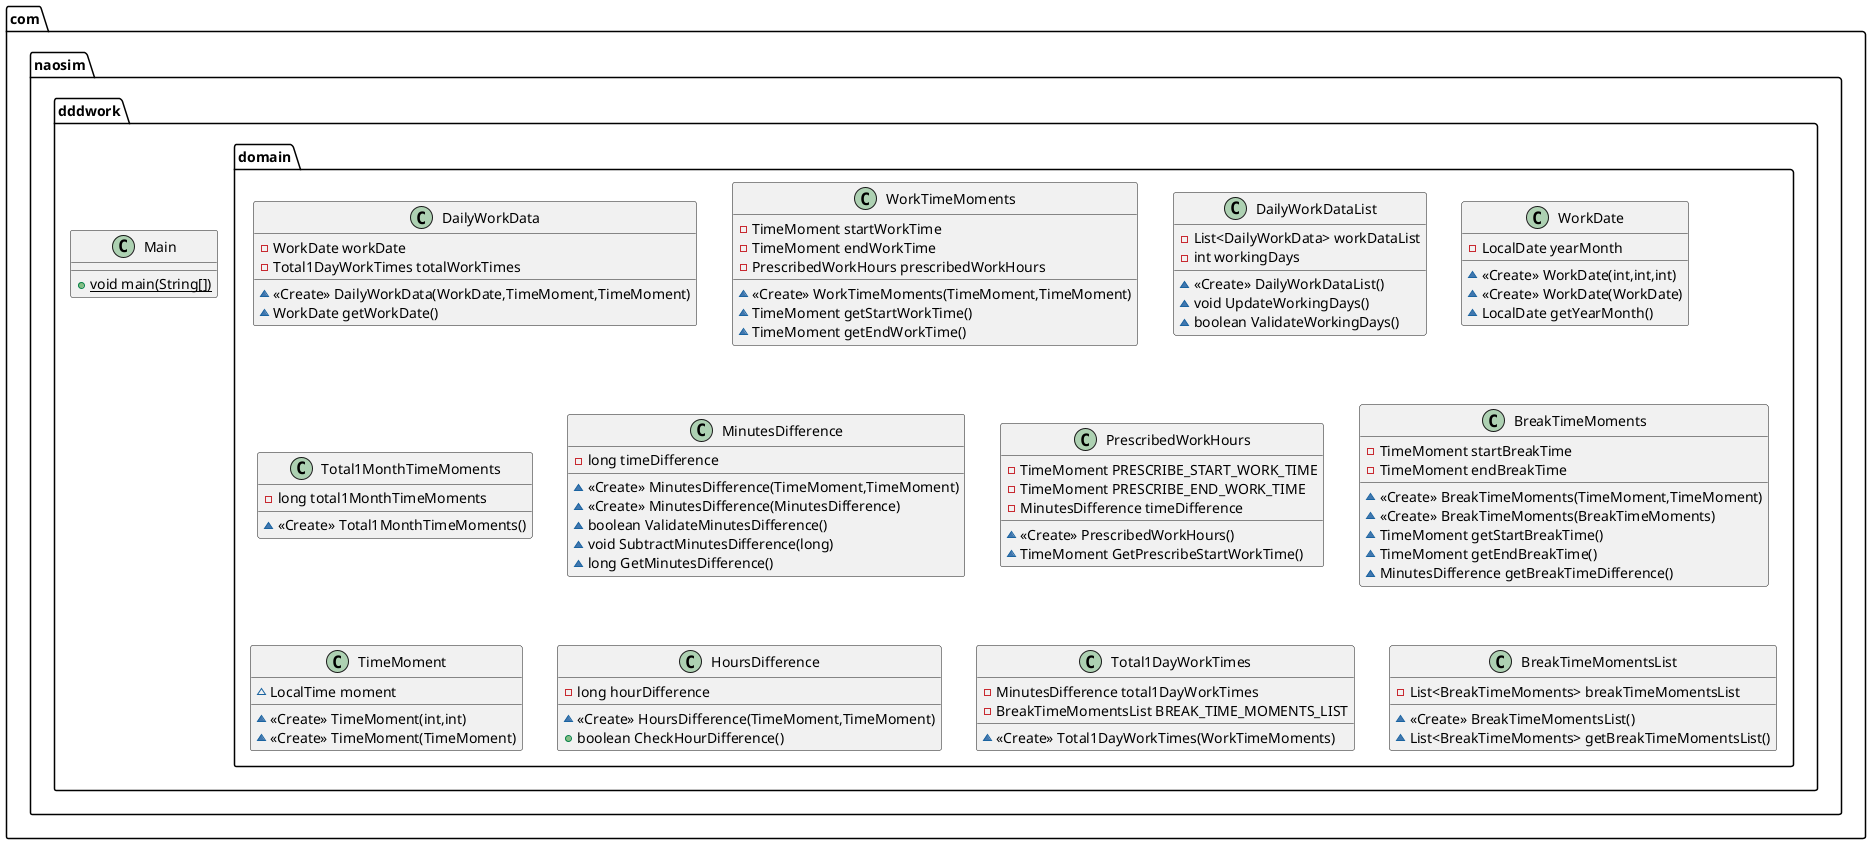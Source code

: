 @startuml
class com.naosim.dddwork.domain.DailyWorkData {
- WorkDate workDate
- Total1DayWorkTimes totalWorkTimes
~ <<Create>> DailyWorkData(WorkDate,TimeMoment,TimeMoment)
~ WorkDate getWorkDate()
}


class com.naosim.dddwork.domain.WorkTimeMoments {
- TimeMoment startWorkTime
- TimeMoment endWorkTime
- PrescribedWorkHours prescribedWorkHours
~ <<Create>> WorkTimeMoments(TimeMoment,TimeMoment)
~ TimeMoment getStartWorkTime()
~ TimeMoment getEndWorkTime()
}


class com.naosim.dddwork.domain.DailyWorkDataList {
- List<DailyWorkData> workDataList
- int workingDays
~ <<Create>> DailyWorkDataList()
~ void UpdateWorkingDays()
~ boolean ValidateWorkingDays()
}


class com.naosim.dddwork.domain.WorkDate {
- LocalDate yearMonth
~ <<Create>> WorkDate(int,int,int)
~ <<Create>> WorkDate(WorkDate)
~ LocalDate getYearMonth()
}


class com.naosim.dddwork.domain.Total1MonthTimeMoments {
- long total1MonthTimeMoments
~ <<Create>> Total1MonthTimeMoments()
}


class com.naosim.dddwork.Main {
+ {static} void main(String[])
}

class com.naosim.dddwork.domain.MinutesDifference {
- long timeDifference
~ <<Create>> MinutesDifference(TimeMoment,TimeMoment)
~ <<Create>> MinutesDifference(MinutesDifference)
~ boolean ValidateMinutesDifference()
~ void SubtractMinutesDifference(long)
~ long GetMinutesDifference()
}


class com.naosim.dddwork.domain.PrescribedWorkHours {
- TimeMoment PRESCRIBE_START_WORK_TIME
- TimeMoment PRESCRIBE_END_WORK_TIME
- MinutesDifference timeDifference
~ <<Create>> PrescribedWorkHours()
~ TimeMoment GetPrescribeStartWorkTime()
}


class com.naosim.dddwork.domain.BreakTimeMoments {
- TimeMoment startBreakTime
- TimeMoment endBreakTime
~ <<Create>> BreakTimeMoments(TimeMoment,TimeMoment)
~ <<Create>> BreakTimeMoments(BreakTimeMoments)
~ TimeMoment getStartBreakTime()
~ TimeMoment getEndBreakTime()
~ MinutesDifference getBreakTimeDifference()
}


class com.naosim.dddwork.domain.TimeMoment {
~ LocalTime moment
~ <<Create>> TimeMoment(int,int)
~ <<Create>> TimeMoment(TimeMoment)
}


class com.naosim.dddwork.domain.HoursDifference {
- long hourDifference
~ <<Create>> HoursDifference(TimeMoment,TimeMoment)
+ boolean CheckHourDifference()
}


class com.naosim.dddwork.domain.Total1DayWorkTimes {
- MinutesDifference total1DayWorkTimes
- BreakTimeMomentsList BREAK_TIME_MOMENTS_LIST
~ <<Create>> Total1DayWorkTimes(WorkTimeMoments)
}


class com.naosim.dddwork.domain.BreakTimeMomentsList {
- List<BreakTimeMoments> breakTimeMomentsList
~ <<Create>> BreakTimeMomentsList()
~ List<BreakTimeMoments> getBreakTimeMomentsList()
}


@enduml